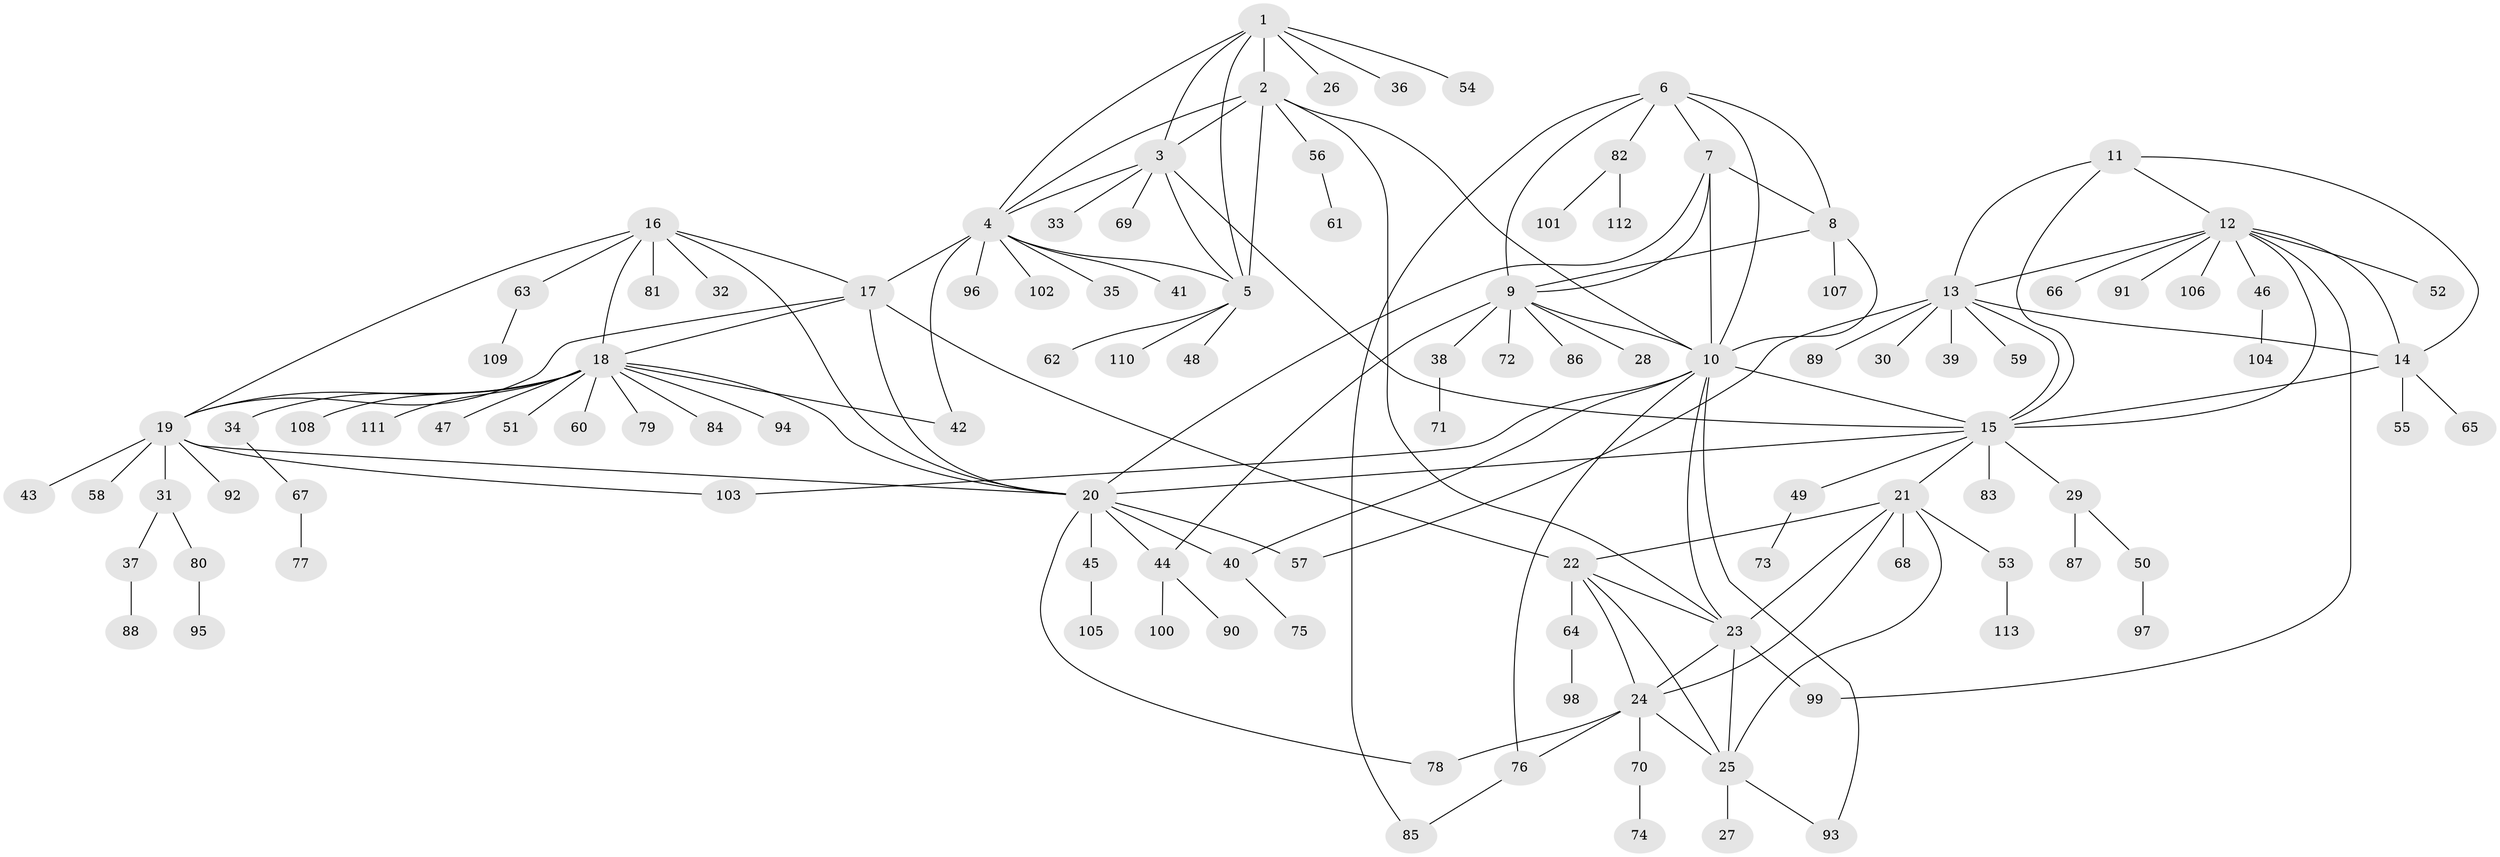 // Generated by graph-tools (version 1.1) at 2025/11/02/27/25 16:11:34]
// undirected, 113 vertices, 158 edges
graph export_dot {
graph [start="1"]
  node [color=gray90,style=filled];
  1;
  2;
  3;
  4;
  5;
  6;
  7;
  8;
  9;
  10;
  11;
  12;
  13;
  14;
  15;
  16;
  17;
  18;
  19;
  20;
  21;
  22;
  23;
  24;
  25;
  26;
  27;
  28;
  29;
  30;
  31;
  32;
  33;
  34;
  35;
  36;
  37;
  38;
  39;
  40;
  41;
  42;
  43;
  44;
  45;
  46;
  47;
  48;
  49;
  50;
  51;
  52;
  53;
  54;
  55;
  56;
  57;
  58;
  59;
  60;
  61;
  62;
  63;
  64;
  65;
  66;
  67;
  68;
  69;
  70;
  71;
  72;
  73;
  74;
  75;
  76;
  77;
  78;
  79;
  80;
  81;
  82;
  83;
  84;
  85;
  86;
  87;
  88;
  89;
  90;
  91;
  92;
  93;
  94;
  95;
  96;
  97;
  98;
  99;
  100;
  101;
  102;
  103;
  104;
  105;
  106;
  107;
  108;
  109;
  110;
  111;
  112;
  113;
  1 -- 2;
  1 -- 3;
  1 -- 4;
  1 -- 5;
  1 -- 26;
  1 -- 36;
  1 -- 54;
  2 -- 3;
  2 -- 4;
  2 -- 5;
  2 -- 10;
  2 -- 23;
  2 -- 56;
  3 -- 4;
  3 -- 5;
  3 -- 15;
  3 -- 33;
  3 -- 69;
  4 -- 5;
  4 -- 17;
  4 -- 35;
  4 -- 41;
  4 -- 42;
  4 -- 96;
  4 -- 102;
  5 -- 48;
  5 -- 62;
  5 -- 110;
  6 -- 7;
  6 -- 8;
  6 -- 9;
  6 -- 10;
  6 -- 82;
  6 -- 85;
  7 -- 8;
  7 -- 9;
  7 -- 10;
  7 -- 20;
  8 -- 9;
  8 -- 10;
  8 -- 107;
  9 -- 10;
  9 -- 28;
  9 -- 38;
  9 -- 44;
  9 -- 72;
  9 -- 86;
  10 -- 15;
  10 -- 23;
  10 -- 40;
  10 -- 76;
  10 -- 93;
  10 -- 103;
  11 -- 12;
  11 -- 13;
  11 -- 14;
  11 -- 15;
  12 -- 13;
  12 -- 14;
  12 -- 15;
  12 -- 46;
  12 -- 52;
  12 -- 66;
  12 -- 91;
  12 -- 99;
  12 -- 106;
  13 -- 14;
  13 -- 15;
  13 -- 30;
  13 -- 39;
  13 -- 57;
  13 -- 59;
  13 -- 89;
  14 -- 15;
  14 -- 55;
  14 -- 65;
  15 -- 20;
  15 -- 21;
  15 -- 29;
  15 -- 49;
  15 -- 83;
  16 -- 17;
  16 -- 18;
  16 -- 19;
  16 -- 20;
  16 -- 32;
  16 -- 63;
  16 -- 81;
  17 -- 18;
  17 -- 19;
  17 -- 20;
  17 -- 22;
  18 -- 19;
  18 -- 20;
  18 -- 34;
  18 -- 42;
  18 -- 47;
  18 -- 51;
  18 -- 60;
  18 -- 79;
  18 -- 84;
  18 -- 94;
  18 -- 108;
  18 -- 111;
  19 -- 20;
  19 -- 31;
  19 -- 43;
  19 -- 58;
  19 -- 92;
  19 -- 103;
  20 -- 40;
  20 -- 44;
  20 -- 45;
  20 -- 57;
  20 -- 78;
  21 -- 22;
  21 -- 23;
  21 -- 24;
  21 -- 25;
  21 -- 53;
  21 -- 68;
  22 -- 23;
  22 -- 24;
  22 -- 25;
  22 -- 64;
  23 -- 24;
  23 -- 25;
  23 -- 99;
  24 -- 25;
  24 -- 70;
  24 -- 76;
  24 -- 78;
  25 -- 27;
  25 -- 93;
  29 -- 50;
  29 -- 87;
  31 -- 37;
  31 -- 80;
  34 -- 67;
  37 -- 88;
  38 -- 71;
  40 -- 75;
  44 -- 90;
  44 -- 100;
  45 -- 105;
  46 -- 104;
  49 -- 73;
  50 -- 97;
  53 -- 113;
  56 -- 61;
  63 -- 109;
  64 -- 98;
  67 -- 77;
  70 -- 74;
  76 -- 85;
  80 -- 95;
  82 -- 101;
  82 -- 112;
}
